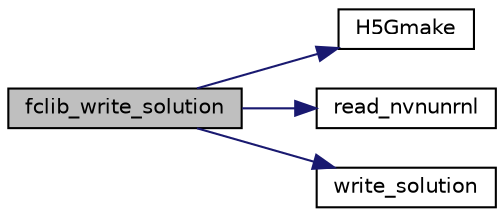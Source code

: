 digraph "fclib_write_solution"
{
  edge [fontname="Helvetica",fontsize="10",labelfontname="Helvetica",labelfontsize="10"];
  node [fontname="Helvetica",fontsize="10",shape=record];
  rankdir="LR";
  Node10 [label="fclib_write_solution",height=0.2,width=0.4,color="black", fillcolor="grey75", style="filled", fontcolor="black"];
  Node10 -> Node11 [color="midnightblue",fontsize="10",style="solid",fontname="Helvetica"];
  Node11 [label="H5Gmake",height=0.2,width=0.4,color="black", fillcolor="white", style="filled",URL="$fclib_8h.html#a4af9c6a6525fa117fd4573ca3d6dce2e",tooltip="make group "];
  Node10 -> Node12 [color="midnightblue",fontsize="10",style="solid",fontname="Helvetica"];
  Node12 [label="read_nvnunrnl",height=0.2,width=0.4,color="black", fillcolor="white", style="filled",URL="$fclib_8h.html#ae7cbd3c281953eef55e58f5e84118279",tooltip="read solution sizes "];
  Node10 -> Node13 [color="midnightblue",fontsize="10",style="solid",fontname="Helvetica"];
  Node13 [label="write_solution",height=0.2,width=0.4,color="black", fillcolor="white", style="filled",URL="$fclib_8h.html#a1ef46fed17c8448bf63f11ae6756d0de",tooltip="write solution "];
}
